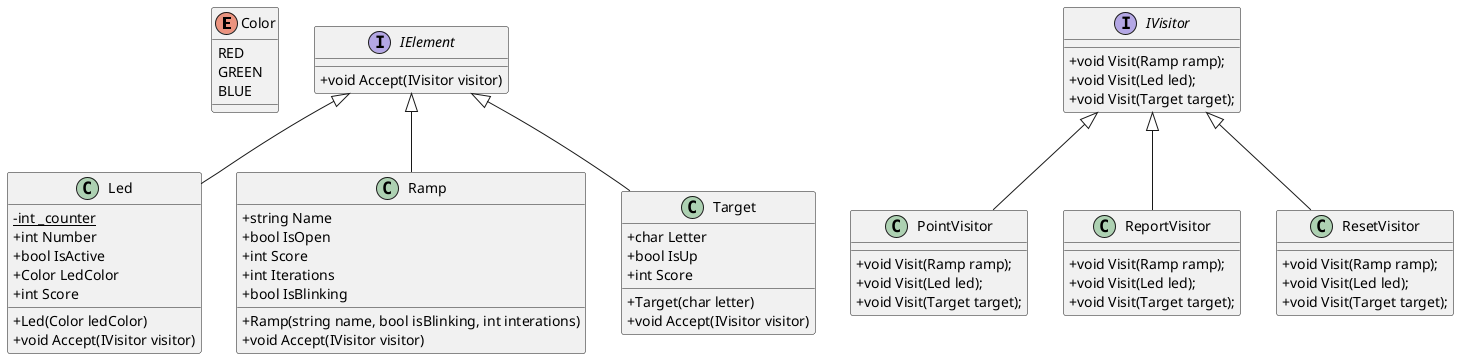 ﻿@startuml
'https://plantuml.com/class-diagram
skinparam classAttributeIconSize 0

enum Color {
RED
GREEN
BLUE
}

interface IElement{
    +void Accept(IVisitor visitor)
}
IElement <|-- Led
class Led {
    {static} - int _counter
    + int Number
    + bool IsActive
    + Color LedColor
    + int Score
    + Led(Color ledColor)
    + void Accept(IVisitor visitor)
}
IElement <|-- Ramp
class Ramp {
    + string Name
    + bool IsOpen
    + int Score
    + int Iterations
    + bool IsBlinking
    + Ramp(string name, bool isBlinking, int interations)
    + void Accept(IVisitor visitor)
}

IElement <|-- Target
class Target {
    + char Letter
    + bool IsUp
    + int Score
    + Target(char letter)
    + void Accept(IVisitor visitor)
}


interface IVisitor{
    +void Visit(Ramp ramp);
    +void Visit(Led led);
    +void Visit(Target target);
}
IVisitor <|-- PointVisitor
class PointVisitor {
    +void Visit(Ramp ramp);
    +void Visit(Led led);
    +void Visit(Target target);
}

IVisitor <|-- ReportVisitor
class ReportVisitor {
    +void Visit(Ramp ramp);
    +void Visit(Led led);
    +void Visit(Target target);
}

IVisitor <|-- ResetVisitor
class ResetVisitor {
    +void Visit(Ramp ramp);
    +void Visit(Led led);
    +void Visit(Target target);
}



@enduml